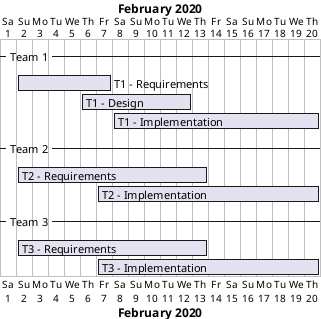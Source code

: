 @startgantt

Project starts 2020-02-01

-- Team 1 --
[T1 - Requirements] lasts 6 days
[T1 - Design] lasts 7 days
[T1 - Implementation] lasts 13 days

[T1 - Requirements] ends 2020-02-07
[T1 - Design] ends 2020-02-12
[T1 - Implementation] ends 2020-02-20

-- Team 2 --
[T2 - Requirements] starts 2020-02-02
[T2 - Requirements] ends 2020-02-13
[T2 - Implementation] starts 2020-02-07
[T2 - Implementation] ends 2020-02-20

-- Team 3 --
[T3 - Requirements] starts 2020-02-02 and ends 2020-02-13
[T3 - Implementation] starts 2020-02-07 and ends 2020-02-20

@endgantt